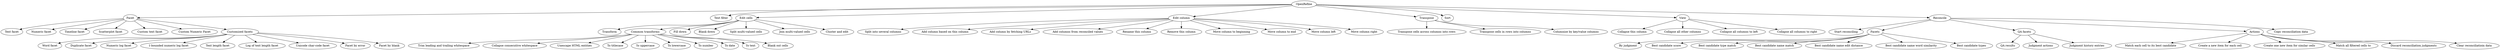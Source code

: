 // The OpenRefine Table
digraph {
	A [label=OpenRefine]
	1 [label=Facet]
	2 [label="Text filter"]
	3 [label="Edit cells"]
	4 [label="Edit column"]
	5 [label=Transpose]
	6 [label=Sort]
	7 [label=View]
	8 [label=Reconcile]
	A -> 1
	A -> 2
	A -> 3
	A -> 4
	A -> 5
	A -> 6
	A -> 7
	A -> 8
	a [label="Text facet"]
	b [label="Numeric facet"]
	c [label="Timeline facet"]
	d [label="Scatterplot facet"]
	e [label="Custom text facet"]
	f [label="Custom Numeric Facet"]
	g [label="Customized facets"]
	1 -> a
	1 -> b
	1 -> c
	1 -> d
	1 -> e
	1 -> f
	1 -> g
	h [label="Word facet"]
	i [label="Duplicate facet"]
	j [label="Numeric log facet"]
	k [label="1-bounded numeric log facet"]
	l [label="Text length facet"]
	m [label="Log of text length facet"]
	n [label="Unicode char-code facet"]
	o [label="Facet by error"]
	p [label="Facet by blank"]
	g -> h
	g -> i
	g -> j
	g -> k
	g -> l
	g -> m
	g -> n
	g -> o
	g -> p
	r [label=Transform]
	s [label="Common transforms"]
	t [label="Fill down"]
	u [label="Blank down"]
	v [label="Split multi-valued cells"]
	w [label="Join multi-valued cells"]
	x [label="Cluster and edit"]
	3 -> r
	3 -> s
	3 -> t
	3 -> u
	3 -> v
	3 -> w
	3 -> x
	"@" [label="Trim leading and trailing whitespace"]
	"#" [label="Collapse consecutive whitespace"]
	"$" [label="Unescape HTML entities"]
	"%" [label="To titlecase"]
	"^" [label="To uppercase"]
	"&" [label="To lowercase"]
	"*" [label="To number"]
	"(" [label="To date"]
	")" [label="To text"]
	"[" [label="Blank out cells"]
	s -> "@"
	s -> "#"
	s -> "$"
	s -> "%"
	s -> "^"
	s -> "&"
	s -> "*"
	s -> "("
	s -> ")"
	s -> "["
	B [label="Split into several columns"]
	C [label="Add column based on this column"]
	E [label="Add column by fetching URLs"]
	F [label="Add columns from reconciled values"]
	G [label="Rename this column"]
	H [label="Remove this column"]
	I [label="Move column to beginning"]
	J [label="Move column to end"]
	K [label="Move column left"]
	L [label="Move column right"]
	4 -> B
	4 -> C
	4 -> E
	4 -> F
	4 -> G
	4 -> H
	4 -> I
	4 -> J
	4 -> K
	4 -> L
	M [label="Transpose cells across columns into rows"]
	N [label="Transpose cells in rows into columns"]
	O [label="Columnize by key/value columns"]
	5 -> M
	5 -> N
	5 -> O
	P [label="Collapse this column"]
	Q [label="Collapse all other columns"]
	R [label="Collapse all columns to left"]
	S [label="Collapse all columns to right"]
	7 -> P
	7 -> Q
	7 -> R
	7 -> S
	T [label="Start reconciling"]
	U [label=Facets]
	V [label="QA facets"]
	W [label=Actions]
	X [label="Copy reconciliation data"]
	8 -> T
	8 -> U
	8 -> V
	8 -> W
	8 -> X
	"一" [label="By judgment"]
	"二" [label="Best candidate score"]
	"三" [label="Best candidate type match"]
	"四" [label="Best candidate name match"]
	"五" [label="Best candidate name edit distance"]
	"六" [label="Best candidate name word similarity"]
	"七" [label="Best candidate types"]
	U -> "一"
	U -> "二"
	U -> "三"
	U -> "四"
	U -> "五"
	U -> "六"
	U -> "七"
	Y [label="QA results"]
	Z [label="Judgment actions"]
	q [label="Judgment history entries"]
	V -> Y
	V -> Z
	V -> q
	"|" [label="Match each cell to its best candidate"]
	";" [label="Create a new item for each cell"]
	"\"" [label="Create one new item for similar cells"]
	"/" [label="Match all filtered cells to"]
	"?" [label="Discard reconciliation judgments"]
	">" [label="Clear reconciliatioin data"]
	W -> "|"
	W -> ";"
	W -> "\""
	W -> "/"
	W -> "?"
	W -> ">"
}
